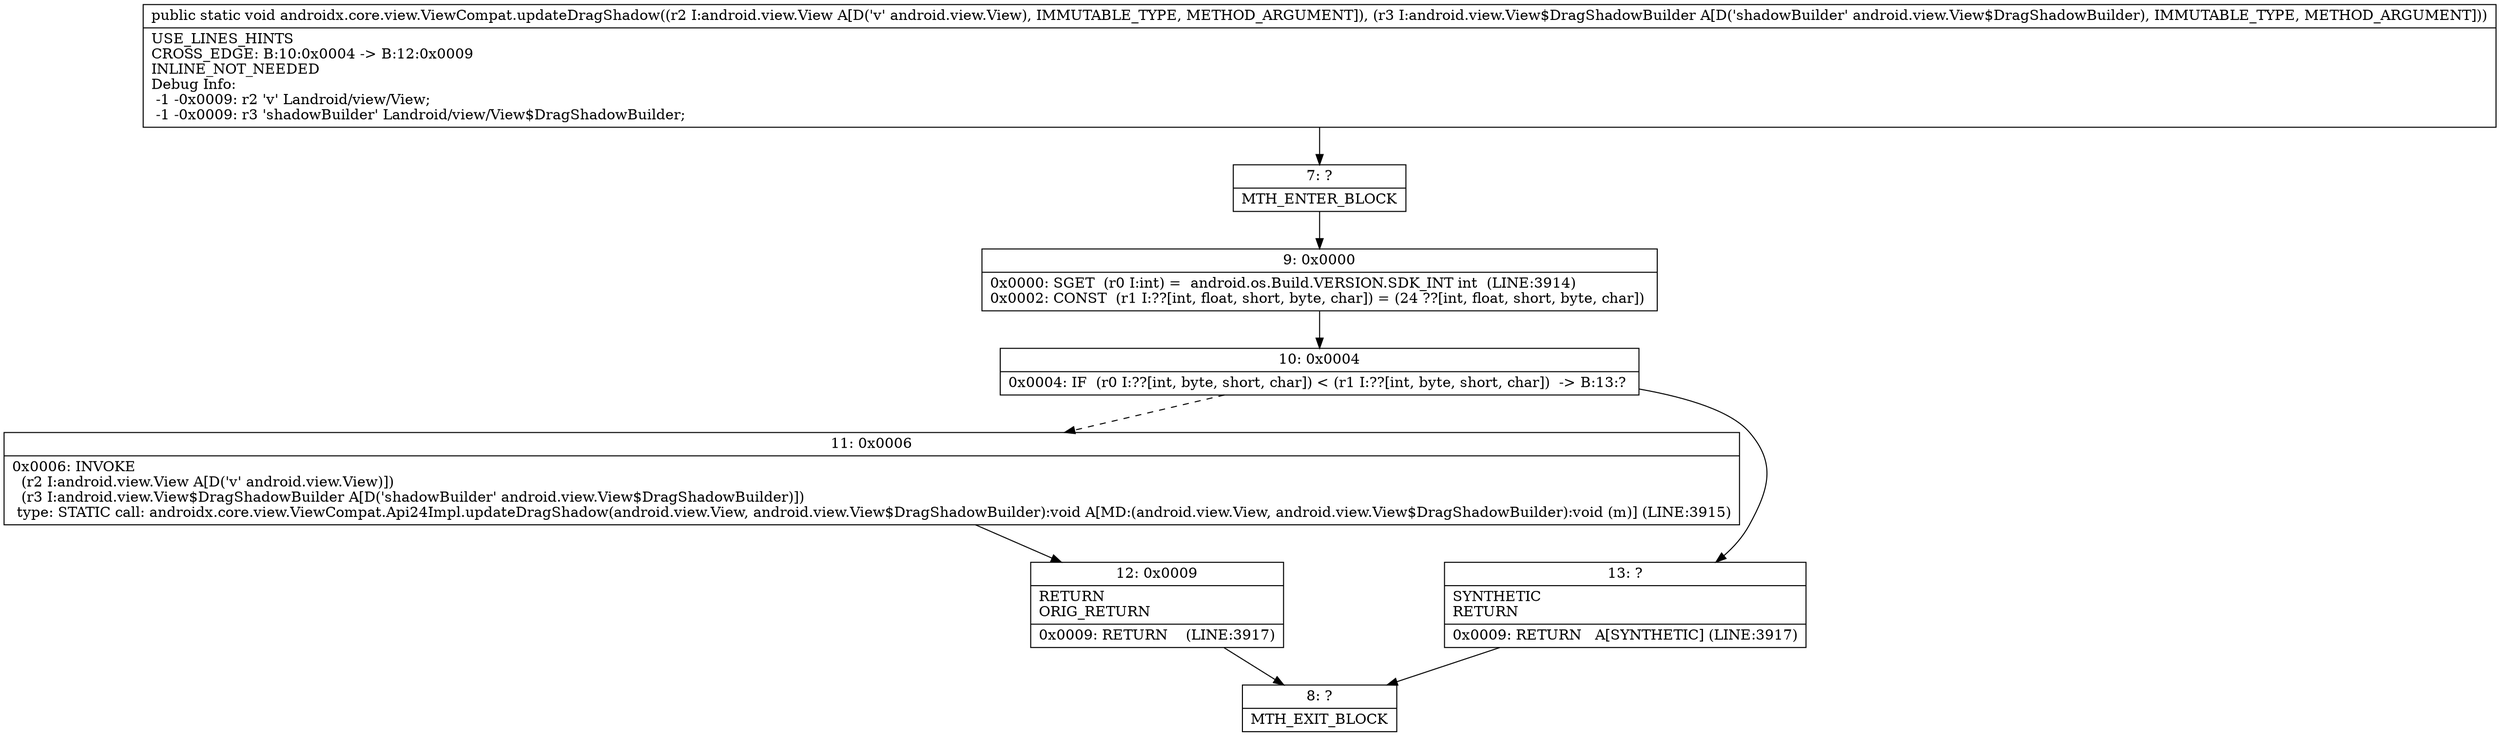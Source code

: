 digraph "CFG forandroidx.core.view.ViewCompat.updateDragShadow(Landroid\/view\/View;Landroid\/view\/View$DragShadowBuilder;)V" {
Node_7 [shape=record,label="{7\:\ ?|MTH_ENTER_BLOCK\l}"];
Node_9 [shape=record,label="{9\:\ 0x0000|0x0000: SGET  (r0 I:int) =  android.os.Build.VERSION.SDK_INT int  (LINE:3914)\l0x0002: CONST  (r1 I:??[int, float, short, byte, char]) = (24 ??[int, float, short, byte, char]) \l}"];
Node_10 [shape=record,label="{10\:\ 0x0004|0x0004: IF  (r0 I:??[int, byte, short, char]) \< (r1 I:??[int, byte, short, char])  \-\> B:13:? \l}"];
Node_11 [shape=record,label="{11\:\ 0x0006|0x0006: INVOKE  \l  (r2 I:android.view.View A[D('v' android.view.View)])\l  (r3 I:android.view.View$DragShadowBuilder A[D('shadowBuilder' android.view.View$DragShadowBuilder)])\l type: STATIC call: androidx.core.view.ViewCompat.Api24Impl.updateDragShadow(android.view.View, android.view.View$DragShadowBuilder):void A[MD:(android.view.View, android.view.View$DragShadowBuilder):void (m)] (LINE:3915)\l}"];
Node_12 [shape=record,label="{12\:\ 0x0009|RETURN\lORIG_RETURN\l|0x0009: RETURN    (LINE:3917)\l}"];
Node_8 [shape=record,label="{8\:\ ?|MTH_EXIT_BLOCK\l}"];
Node_13 [shape=record,label="{13\:\ ?|SYNTHETIC\lRETURN\l|0x0009: RETURN   A[SYNTHETIC] (LINE:3917)\l}"];
MethodNode[shape=record,label="{public static void androidx.core.view.ViewCompat.updateDragShadow((r2 I:android.view.View A[D('v' android.view.View), IMMUTABLE_TYPE, METHOD_ARGUMENT]), (r3 I:android.view.View$DragShadowBuilder A[D('shadowBuilder' android.view.View$DragShadowBuilder), IMMUTABLE_TYPE, METHOD_ARGUMENT]))  | USE_LINES_HINTS\lCROSS_EDGE: B:10:0x0004 \-\> B:12:0x0009\lINLINE_NOT_NEEDED\lDebug Info:\l  \-1 \-0x0009: r2 'v' Landroid\/view\/View;\l  \-1 \-0x0009: r3 'shadowBuilder' Landroid\/view\/View$DragShadowBuilder;\l}"];
MethodNode -> Node_7;Node_7 -> Node_9;
Node_9 -> Node_10;
Node_10 -> Node_11[style=dashed];
Node_10 -> Node_13;
Node_11 -> Node_12;
Node_12 -> Node_8;
Node_13 -> Node_8;
}

